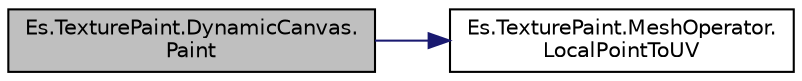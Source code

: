 digraph "Es.TexturePaint.DynamicCanvas.Paint"
{
  edge [fontname="Helvetica",fontsize="10",labelfontname="Helvetica",labelfontsize="10"];
  node [fontname="Helvetica",fontsize="10",shape=record];
  rankdir="LR";
  Node12 [label="Es.TexturePaint.DynamicCanvas.\lPaint",height=0.2,width=0.4,color="black", fillcolor="grey75", style="filled", fontcolor="black"];
  Node12 -> Node13 [color="midnightblue",fontsize="10",style="solid",fontname="Helvetica"];
  Node13 [label="Es.TexturePaint.MeshOperator.\lLocalPointToUV",height=0.2,width=0.4,color="black", fillcolor="white", style="filled",URL="$class_es_1_1_texture_paint_1_1_mesh_operator.html#ac820f5703cf41cc6a362d7f77018c3c6",tooltip="Convert local-space point to texture coordinates. "];
}
